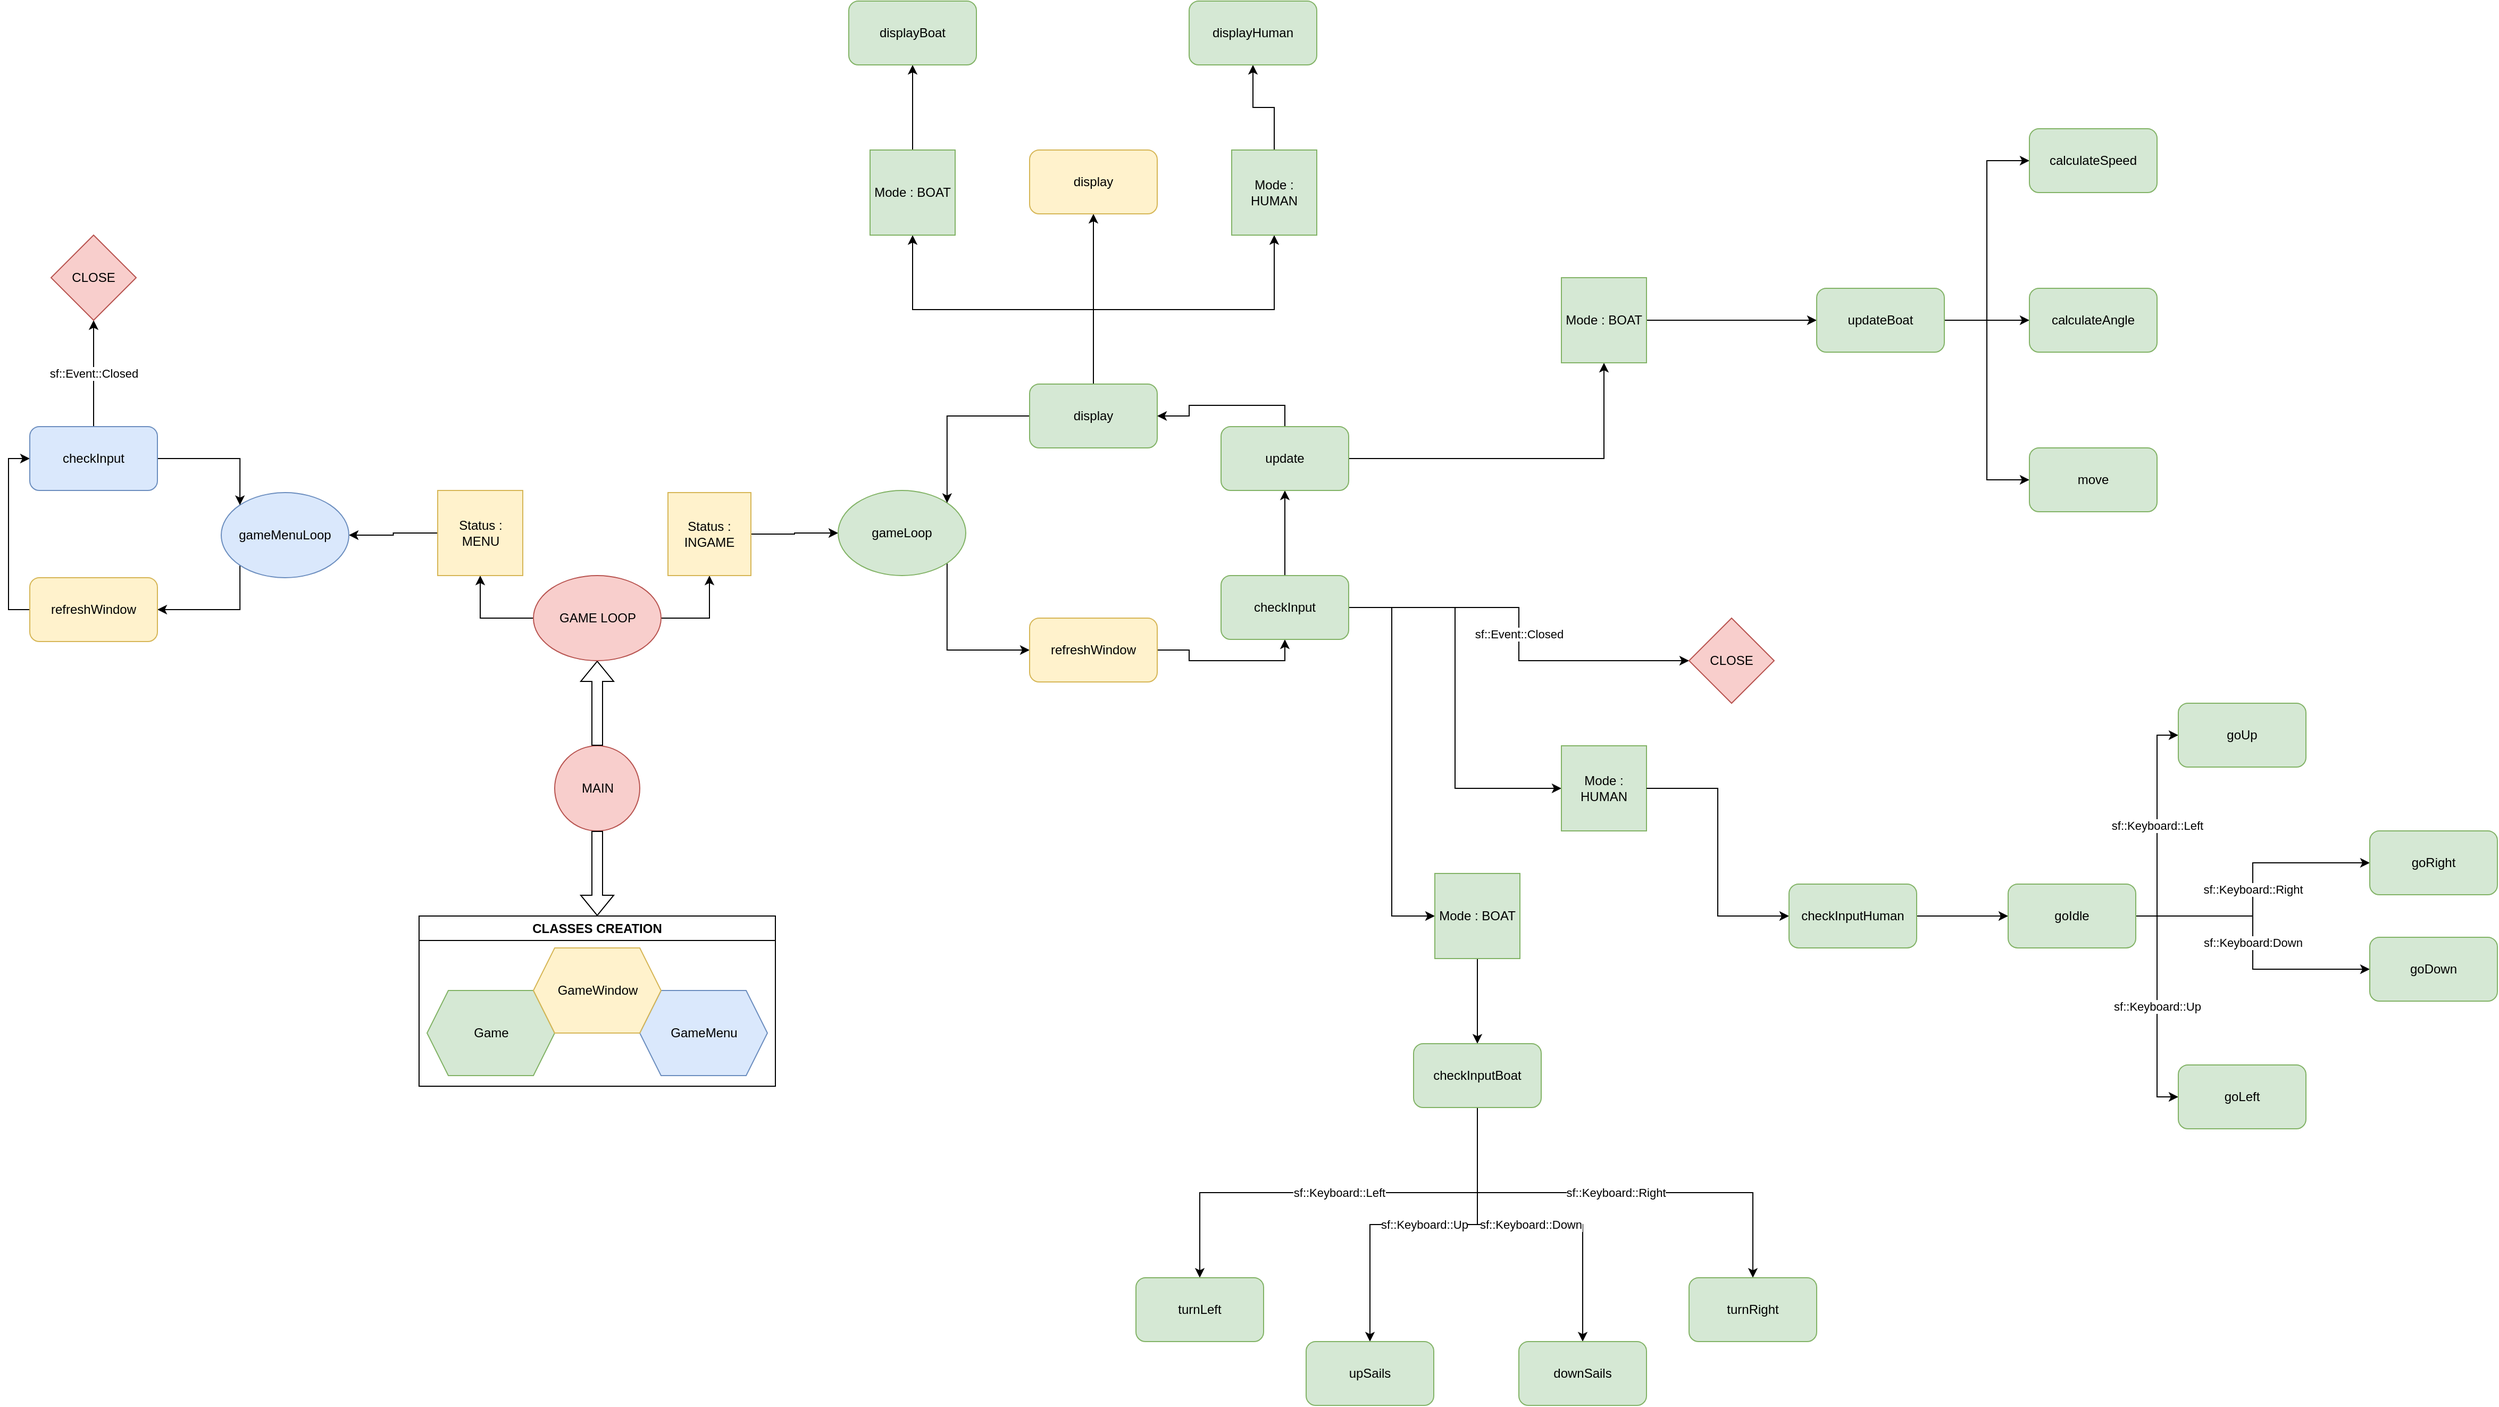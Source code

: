 <mxfile version="21.1.2" type="device">
  <diagram id="C5RBs43oDa-KdzZeNtuy" name="Page-1">
    <mxGraphModel dx="2420" dy="2106" grid="1" gridSize="10" guides="1" tooltips="1" connect="1" arrows="1" fold="1" page="1" pageScale="1" pageWidth="827" pageHeight="1169" math="0" shadow="0">
      <root>
        <mxCell id="WIyWlLk6GJQsqaUBKTNV-0" />
        <mxCell id="WIyWlLk6GJQsqaUBKTNV-1" parent="WIyWlLk6GJQsqaUBKTNV-0" />
        <mxCell id="9nNA_s4bzroNJE-tHRaO-0" value="MAIN" style="ellipse;whiteSpace=wrap;html=1;aspect=fixed;fillColor=#f8cecc;strokeColor=#b85450;" vertex="1" parent="WIyWlLk6GJQsqaUBKTNV-1">
          <mxGeometry x="373.5" y="400" width="80" height="80" as="geometry" />
        </mxCell>
        <mxCell id="9nNA_s4bzroNJE-tHRaO-8" value="CLASSES CREATION" style="swimlane;whiteSpace=wrap;html=1;" vertex="1" parent="WIyWlLk6GJQsqaUBKTNV-1">
          <mxGeometry x="246" y="560" width="335" height="160" as="geometry" />
        </mxCell>
        <mxCell id="9nNA_s4bzroNJE-tHRaO-6" value="GameMenu" style="shape=hexagon;perimeter=hexagonPerimeter2;whiteSpace=wrap;html=1;fixedSize=1;fillColor=#dae8fc;strokeColor=#6c8ebf;" vertex="1" parent="9nNA_s4bzroNJE-tHRaO-8">
          <mxGeometry x="207.5" y="70" width="120" height="80" as="geometry" />
        </mxCell>
        <mxCell id="9nNA_s4bzroNJE-tHRaO-7" value="Game" style="shape=hexagon;perimeter=hexagonPerimeter2;whiteSpace=wrap;html=1;fixedSize=1;fillColor=#d5e8d4;strokeColor=#82b366;" vertex="1" parent="9nNA_s4bzroNJE-tHRaO-8">
          <mxGeometry x="7.5" y="70" width="120" height="80" as="geometry" />
        </mxCell>
        <mxCell id="9nNA_s4bzroNJE-tHRaO-5" value="GameWindow" style="shape=hexagon;perimeter=hexagonPerimeter2;whiteSpace=wrap;html=1;fixedSize=1;fillColor=#fff2cc;strokeColor=#d6b656;" vertex="1" parent="9nNA_s4bzroNJE-tHRaO-8">
          <mxGeometry x="107.5" y="30" width="120" height="80" as="geometry" />
        </mxCell>
        <mxCell id="9nNA_s4bzroNJE-tHRaO-11" value="" style="shape=flexArrow;endArrow=classic;html=1;rounded=0;entryX=0.5;entryY=0;entryDx=0;entryDy=0;exitX=0.5;exitY=1;exitDx=0;exitDy=0;" edge="1" parent="WIyWlLk6GJQsqaUBKTNV-1" source="9nNA_s4bzroNJE-tHRaO-0" target="9nNA_s4bzroNJE-tHRaO-8">
          <mxGeometry width="50" height="50" relative="1" as="geometry">
            <mxPoint x="413.5" y="490" as="sourcePoint" />
            <mxPoint x="462.5" y="430" as="targetPoint" />
          </mxGeometry>
        </mxCell>
        <mxCell id="9nNA_s4bzroNJE-tHRaO-13" value="" style="shape=flexArrow;endArrow=classic;html=1;rounded=0;entryX=0.5;entryY=1;entryDx=0;entryDy=0;exitX=0.5;exitY=0;exitDx=0;exitDy=0;" edge="1" parent="WIyWlLk6GJQsqaUBKTNV-1" source="9nNA_s4bzroNJE-tHRaO-0">
          <mxGeometry width="50" height="50" relative="1" as="geometry">
            <mxPoint x="503.5" y="370" as="sourcePoint" />
            <mxPoint x="413.5" y="320" as="targetPoint" />
          </mxGeometry>
        </mxCell>
        <mxCell id="9nNA_s4bzroNJE-tHRaO-46" style="edgeStyle=orthogonalEdgeStyle;rounded=0;orthogonalLoop=1;jettySize=auto;html=1;exitX=0;exitY=0.5;exitDx=0;exitDy=0;entryX=0.5;entryY=1;entryDx=0;entryDy=0;" edge="1" parent="WIyWlLk6GJQsqaUBKTNV-1" source="9nNA_s4bzroNJE-tHRaO-14" target="9nNA_s4bzroNJE-tHRaO-15">
          <mxGeometry relative="1" as="geometry" />
        </mxCell>
        <mxCell id="9nNA_s4bzroNJE-tHRaO-47" style="edgeStyle=orthogonalEdgeStyle;rounded=0;orthogonalLoop=1;jettySize=auto;html=1;exitX=1;exitY=0.5;exitDx=0;exitDy=0;entryX=0.5;entryY=1;entryDx=0;entryDy=0;" edge="1" parent="WIyWlLk6GJQsqaUBKTNV-1" source="9nNA_s4bzroNJE-tHRaO-14" target="9nNA_s4bzroNJE-tHRaO-16">
          <mxGeometry relative="1" as="geometry" />
        </mxCell>
        <mxCell id="9nNA_s4bzroNJE-tHRaO-14" value="GAME LOOP" style="ellipse;whiteSpace=wrap;html=1;fillColor=#f8cecc;strokeColor=#b85450;" vertex="1" parent="WIyWlLk6GJQsqaUBKTNV-1">
          <mxGeometry x="353.5" y="240" width="120" height="80" as="geometry" />
        </mxCell>
        <mxCell id="9nNA_s4bzroNJE-tHRaO-48" style="edgeStyle=orthogonalEdgeStyle;rounded=0;orthogonalLoop=1;jettySize=auto;html=1;exitX=0;exitY=0.5;exitDx=0;exitDy=0;entryX=1;entryY=0.5;entryDx=0;entryDy=0;" edge="1" parent="WIyWlLk6GJQsqaUBKTNV-1" source="9nNA_s4bzroNJE-tHRaO-15" target="9nNA_s4bzroNJE-tHRaO-21">
          <mxGeometry relative="1" as="geometry" />
        </mxCell>
        <mxCell id="9nNA_s4bzroNJE-tHRaO-15" value="Status : MENU" style="whiteSpace=wrap;html=1;aspect=fixed;fillColor=#fff2cc;strokeColor=#d6b656;" vertex="1" parent="WIyWlLk6GJQsqaUBKTNV-1">
          <mxGeometry x="263.5" y="160" width="80" height="80" as="geometry" />
        </mxCell>
        <mxCell id="9nNA_s4bzroNJE-tHRaO-49" style="edgeStyle=orthogonalEdgeStyle;rounded=0;orthogonalLoop=1;jettySize=auto;html=1;exitX=1;exitY=0.5;exitDx=0;exitDy=0;entryX=0;entryY=0.5;entryDx=0;entryDy=0;" edge="1" parent="WIyWlLk6GJQsqaUBKTNV-1" source="9nNA_s4bzroNJE-tHRaO-16" target="9nNA_s4bzroNJE-tHRaO-22">
          <mxGeometry relative="1" as="geometry" />
        </mxCell>
        <mxCell id="9nNA_s4bzroNJE-tHRaO-16" value="Status : INGAME" style="whiteSpace=wrap;html=1;aspect=fixed;fillColor=#fff2cc;strokeColor=#d6b656;" vertex="1" parent="WIyWlLk6GJQsqaUBKTNV-1">
          <mxGeometry x="480" y="162" width="78" height="78" as="geometry" />
        </mxCell>
        <mxCell id="9nNA_s4bzroNJE-tHRaO-50" style="edgeStyle=orthogonalEdgeStyle;rounded=0;orthogonalLoop=1;jettySize=auto;html=1;exitX=0;exitY=1;exitDx=0;exitDy=0;entryX=1;entryY=0.5;entryDx=0;entryDy=0;" edge="1" parent="WIyWlLk6GJQsqaUBKTNV-1" source="9nNA_s4bzroNJE-tHRaO-21" target="9nNA_s4bzroNJE-tHRaO-25">
          <mxGeometry relative="1" as="geometry">
            <Array as="points">
              <mxPoint x="78" y="272" />
            </Array>
          </mxGeometry>
        </mxCell>
        <mxCell id="9nNA_s4bzroNJE-tHRaO-21" value="gameMenuLoop" style="ellipse;whiteSpace=wrap;html=1;fillColor=#dae8fc;strokeColor=#6c8ebf;" vertex="1" parent="WIyWlLk6GJQsqaUBKTNV-1">
          <mxGeometry x="60" y="162" width="120" height="80" as="geometry" />
        </mxCell>
        <mxCell id="9nNA_s4bzroNJE-tHRaO-45" style="edgeStyle=orthogonalEdgeStyle;rounded=0;orthogonalLoop=1;jettySize=auto;html=1;exitX=1;exitY=1;exitDx=0;exitDy=0;entryX=0;entryY=0.5;entryDx=0;entryDy=0;" edge="1" parent="WIyWlLk6GJQsqaUBKTNV-1" source="9nNA_s4bzroNJE-tHRaO-22" target="9nNA_s4bzroNJE-tHRaO-30">
          <mxGeometry relative="1" as="geometry">
            <Array as="points">
              <mxPoint x="742" y="310" />
            </Array>
          </mxGeometry>
        </mxCell>
        <mxCell id="9nNA_s4bzroNJE-tHRaO-22" value="gameLoop" style="ellipse;whiteSpace=wrap;html=1;fillColor=#d5e8d4;strokeColor=#82b366;" vertex="1" parent="WIyWlLk6GJQsqaUBKTNV-1">
          <mxGeometry x="640" y="160" width="120" height="80" as="geometry" />
        </mxCell>
        <mxCell id="9nNA_s4bzroNJE-tHRaO-52" style="edgeStyle=orthogonalEdgeStyle;rounded=0;orthogonalLoop=1;jettySize=auto;html=1;exitX=0;exitY=0.5;exitDx=0;exitDy=0;entryX=0;entryY=0.5;entryDx=0;entryDy=0;" edge="1" parent="WIyWlLk6GJQsqaUBKTNV-1" source="9nNA_s4bzroNJE-tHRaO-25" target="9nNA_s4bzroNJE-tHRaO-26">
          <mxGeometry relative="1" as="geometry" />
        </mxCell>
        <mxCell id="9nNA_s4bzroNJE-tHRaO-25" value="refreshWindow" style="rounded=1;whiteSpace=wrap;html=1;fillColor=#fff2cc;strokeColor=#d6b656;" vertex="1" parent="WIyWlLk6GJQsqaUBKTNV-1">
          <mxGeometry x="-120" y="242" width="120" height="60" as="geometry" />
        </mxCell>
        <mxCell id="9nNA_s4bzroNJE-tHRaO-53" style="edgeStyle=orthogonalEdgeStyle;rounded=0;orthogonalLoop=1;jettySize=auto;html=1;exitX=1;exitY=0.5;exitDx=0;exitDy=0;entryX=0;entryY=0;entryDx=0;entryDy=0;" edge="1" parent="WIyWlLk6GJQsqaUBKTNV-1" source="9nNA_s4bzroNJE-tHRaO-26" target="9nNA_s4bzroNJE-tHRaO-21">
          <mxGeometry relative="1" as="geometry" />
        </mxCell>
        <mxCell id="9nNA_s4bzroNJE-tHRaO-62" value="sf::Event::Closed" style="edgeStyle=orthogonalEdgeStyle;rounded=0;orthogonalLoop=1;jettySize=auto;html=1;exitX=0.5;exitY=0;exitDx=0;exitDy=0;entryX=0.5;entryY=1;entryDx=0;entryDy=0;" edge="1" parent="WIyWlLk6GJQsqaUBKTNV-1" source="9nNA_s4bzroNJE-tHRaO-26" target="9nNA_s4bzroNJE-tHRaO-34">
          <mxGeometry relative="1" as="geometry" />
        </mxCell>
        <mxCell id="9nNA_s4bzroNJE-tHRaO-26" value="checkInput" style="rounded=1;whiteSpace=wrap;html=1;fillColor=#dae8fc;strokeColor=#6c8ebf;" vertex="1" parent="WIyWlLk6GJQsqaUBKTNV-1">
          <mxGeometry x="-120" y="100" width="120" height="60" as="geometry" />
        </mxCell>
        <mxCell id="9nNA_s4bzroNJE-tHRaO-41" style="edgeStyle=orthogonalEdgeStyle;rounded=0;orthogonalLoop=1;jettySize=auto;html=1;exitX=1;exitY=0.5;exitDx=0;exitDy=0;entryX=0.5;entryY=1;entryDx=0;entryDy=0;" edge="1" parent="WIyWlLk6GJQsqaUBKTNV-1" source="9nNA_s4bzroNJE-tHRaO-30" target="9nNA_s4bzroNJE-tHRaO-31">
          <mxGeometry relative="1" as="geometry" />
        </mxCell>
        <mxCell id="9nNA_s4bzroNJE-tHRaO-30" value="refreshWindow" style="rounded=1;whiteSpace=wrap;html=1;fillColor=#fff2cc;strokeColor=#d6b656;" vertex="1" parent="WIyWlLk6GJQsqaUBKTNV-1">
          <mxGeometry x="820" y="280" width="120" height="60" as="geometry" />
        </mxCell>
        <mxCell id="9nNA_s4bzroNJE-tHRaO-42" style="edgeStyle=orthogonalEdgeStyle;rounded=0;orthogonalLoop=1;jettySize=auto;html=1;exitX=0.5;exitY=0;exitDx=0;exitDy=0;entryX=0.5;entryY=1;entryDx=0;entryDy=0;" edge="1" parent="WIyWlLk6GJQsqaUBKTNV-1" source="9nNA_s4bzroNJE-tHRaO-31" target="9nNA_s4bzroNJE-tHRaO-39">
          <mxGeometry relative="1" as="geometry" />
        </mxCell>
        <mxCell id="9nNA_s4bzroNJE-tHRaO-59" style="edgeStyle=orthogonalEdgeStyle;rounded=0;orthogonalLoop=1;jettySize=auto;html=1;exitX=1;exitY=0.5;exitDx=0;exitDy=0;entryX=0;entryY=0.5;entryDx=0;entryDy=0;" edge="1" parent="WIyWlLk6GJQsqaUBKTNV-1" source="9nNA_s4bzroNJE-tHRaO-31" target="9nNA_s4bzroNJE-tHRaO-58">
          <mxGeometry relative="1" as="geometry" />
        </mxCell>
        <mxCell id="9nNA_s4bzroNJE-tHRaO-60" style="edgeStyle=orthogonalEdgeStyle;rounded=0;orthogonalLoop=1;jettySize=auto;html=1;exitX=1;exitY=0.5;exitDx=0;exitDy=0;entryX=0;entryY=0.5;entryDx=0;entryDy=0;" edge="1" parent="WIyWlLk6GJQsqaUBKTNV-1" source="9nNA_s4bzroNJE-tHRaO-31" target="9nNA_s4bzroNJE-tHRaO-57">
          <mxGeometry relative="1" as="geometry" />
        </mxCell>
        <mxCell id="9nNA_s4bzroNJE-tHRaO-61" value="sf::Event::Closed" style="edgeStyle=orthogonalEdgeStyle;rounded=0;orthogonalLoop=1;jettySize=auto;html=1;exitX=1;exitY=0.5;exitDx=0;exitDy=0;entryX=0;entryY=0.5;entryDx=0;entryDy=0;" edge="1" parent="WIyWlLk6GJQsqaUBKTNV-1" source="9nNA_s4bzroNJE-tHRaO-31" target="9nNA_s4bzroNJE-tHRaO-54">
          <mxGeometry relative="1" as="geometry" />
        </mxCell>
        <mxCell id="9nNA_s4bzroNJE-tHRaO-31" value="checkInput" style="rounded=1;whiteSpace=wrap;html=1;fillColor=#d5e8d4;strokeColor=#82b366;" vertex="1" parent="WIyWlLk6GJQsqaUBKTNV-1">
          <mxGeometry x="1000" y="240" width="120" height="60" as="geometry" />
        </mxCell>
        <mxCell id="9nNA_s4bzroNJE-tHRaO-34" value="CLOSE" style="rhombus;whiteSpace=wrap;html=1;fillColor=#f8cecc;strokeColor=#b85450;" vertex="1" parent="WIyWlLk6GJQsqaUBKTNV-1">
          <mxGeometry x="-100" y="-80" width="80" height="80" as="geometry" />
        </mxCell>
        <mxCell id="9nNA_s4bzroNJE-tHRaO-44" style="edgeStyle=orthogonalEdgeStyle;rounded=0;orthogonalLoop=1;jettySize=auto;html=1;exitX=0;exitY=0.5;exitDx=0;exitDy=0;entryX=1;entryY=0;entryDx=0;entryDy=0;" edge="1" parent="WIyWlLk6GJQsqaUBKTNV-1" source="9nNA_s4bzroNJE-tHRaO-38" target="9nNA_s4bzroNJE-tHRaO-22">
          <mxGeometry relative="1" as="geometry" />
        </mxCell>
        <mxCell id="9nNA_s4bzroNJE-tHRaO-114" style="edgeStyle=orthogonalEdgeStyle;rounded=0;orthogonalLoop=1;jettySize=auto;html=1;exitX=0.5;exitY=0;exitDx=0;exitDy=0;entryX=0.5;entryY=1;entryDx=0;entryDy=0;" edge="1" parent="WIyWlLk6GJQsqaUBKTNV-1" source="9nNA_s4bzroNJE-tHRaO-38" target="9nNA_s4bzroNJE-tHRaO-108">
          <mxGeometry relative="1" as="geometry" />
        </mxCell>
        <mxCell id="9nNA_s4bzroNJE-tHRaO-115" style="edgeStyle=orthogonalEdgeStyle;rounded=0;orthogonalLoop=1;jettySize=auto;html=1;exitX=0.5;exitY=0;exitDx=0;exitDy=0;entryX=0.5;entryY=1;entryDx=0;entryDy=0;" edge="1" parent="WIyWlLk6GJQsqaUBKTNV-1" source="9nNA_s4bzroNJE-tHRaO-38" target="9nNA_s4bzroNJE-tHRaO-109">
          <mxGeometry relative="1" as="geometry" />
        </mxCell>
        <mxCell id="9nNA_s4bzroNJE-tHRaO-117" style="edgeStyle=orthogonalEdgeStyle;rounded=0;orthogonalLoop=1;jettySize=auto;html=1;exitX=0.5;exitY=0;exitDx=0;exitDy=0;entryX=0.5;entryY=1;entryDx=0;entryDy=0;" edge="1" parent="WIyWlLk6GJQsqaUBKTNV-1" source="9nNA_s4bzroNJE-tHRaO-38" target="9nNA_s4bzroNJE-tHRaO-116">
          <mxGeometry relative="1" as="geometry" />
        </mxCell>
        <mxCell id="9nNA_s4bzroNJE-tHRaO-38" value="display" style="rounded=1;whiteSpace=wrap;html=1;fillColor=#d5e8d4;strokeColor=#82b366;" vertex="1" parent="WIyWlLk6GJQsqaUBKTNV-1">
          <mxGeometry x="820" y="60" width="120" height="60" as="geometry" />
        </mxCell>
        <mxCell id="9nNA_s4bzroNJE-tHRaO-43" style="edgeStyle=orthogonalEdgeStyle;rounded=0;orthogonalLoop=1;jettySize=auto;html=1;exitX=0.5;exitY=0;exitDx=0;exitDy=0;entryX=1;entryY=0.5;entryDx=0;entryDy=0;" edge="1" parent="WIyWlLk6GJQsqaUBKTNV-1" source="9nNA_s4bzroNJE-tHRaO-39" target="9nNA_s4bzroNJE-tHRaO-38">
          <mxGeometry relative="1" as="geometry" />
        </mxCell>
        <mxCell id="9nNA_s4bzroNJE-tHRaO-89" style="edgeStyle=orthogonalEdgeStyle;rounded=0;orthogonalLoop=1;jettySize=auto;html=1;exitX=1;exitY=0.5;exitDx=0;exitDy=0;entryX=0.5;entryY=1;entryDx=0;entryDy=0;" edge="1" parent="WIyWlLk6GJQsqaUBKTNV-1" source="9nNA_s4bzroNJE-tHRaO-39" target="9nNA_s4bzroNJE-tHRaO-88">
          <mxGeometry relative="1" as="geometry" />
        </mxCell>
        <mxCell id="9nNA_s4bzroNJE-tHRaO-39" value="update" style="rounded=1;whiteSpace=wrap;html=1;fillColor=#d5e8d4;strokeColor=#82b366;" vertex="1" parent="WIyWlLk6GJQsqaUBKTNV-1">
          <mxGeometry x="1000" y="100" width="120" height="60" as="geometry" />
        </mxCell>
        <mxCell id="9nNA_s4bzroNJE-tHRaO-54" value="CLOSE" style="rhombus;whiteSpace=wrap;html=1;fillColor=#f8cecc;strokeColor=#b85450;" vertex="1" parent="WIyWlLk6GJQsqaUBKTNV-1">
          <mxGeometry x="1440" y="280" width="80" height="80" as="geometry" />
        </mxCell>
        <mxCell id="9nNA_s4bzroNJE-tHRaO-84" value="sf::Keyboard::Left" style="edgeStyle=orthogonalEdgeStyle;rounded=0;orthogonalLoop=1;jettySize=auto;html=1;exitX=0.5;exitY=1;exitDx=0;exitDy=0;entryX=0.5;entryY=0;entryDx=0;entryDy=0;" edge="1" parent="WIyWlLk6GJQsqaUBKTNV-1" source="9nNA_s4bzroNJE-tHRaO-90" target="9nNA_s4bzroNJE-tHRaO-81">
          <mxGeometry relative="1" as="geometry" />
        </mxCell>
        <mxCell id="9nNA_s4bzroNJE-tHRaO-85" value="sf::Keyboard::Up" style="edgeStyle=orthogonalEdgeStyle;rounded=0;orthogonalLoop=1;jettySize=auto;html=1;exitX=0.5;exitY=1;exitDx=0;exitDy=0;entryX=0.5;entryY=0;entryDx=0;entryDy=0;" edge="1" parent="WIyWlLk6GJQsqaUBKTNV-1" source="9nNA_s4bzroNJE-tHRaO-90" target="9nNA_s4bzroNJE-tHRaO-79">
          <mxGeometry relative="1" as="geometry" />
        </mxCell>
        <mxCell id="9nNA_s4bzroNJE-tHRaO-86" value="sf::Keyboard::Down" style="edgeStyle=orthogonalEdgeStyle;rounded=0;orthogonalLoop=1;jettySize=auto;html=1;exitX=0.5;exitY=1;exitDx=0;exitDy=0;entryX=0.5;entryY=0;entryDx=0;entryDy=0;" edge="1" parent="WIyWlLk6GJQsqaUBKTNV-1" source="9nNA_s4bzroNJE-tHRaO-90" target="9nNA_s4bzroNJE-tHRaO-80">
          <mxGeometry relative="1" as="geometry" />
        </mxCell>
        <mxCell id="9nNA_s4bzroNJE-tHRaO-87" value="sf::Keyboard::Right" style="edgeStyle=orthogonalEdgeStyle;rounded=0;orthogonalLoop=1;jettySize=auto;html=1;exitX=0.5;exitY=1;exitDx=0;exitDy=0;entryX=0.5;entryY=0;entryDx=0;entryDy=0;" edge="1" parent="WIyWlLk6GJQsqaUBKTNV-1" source="9nNA_s4bzroNJE-tHRaO-90" target="9nNA_s4bzroNJE-tHRaO-78">
          <mxGeometry relative="1" as="geometry" />
        </mxCell>
        <mxCell id="9nNA_s4bzroNJE-tHRaO-94" style="edgeStyle=orthogonalEdgeStyle;rounded=0;orthogonalLoop=1;jettySize=auto;html=1;exitX=0.5;exitY=1;exitDx=0;exitDy=0;entryX=0.5;entryY=0;entryDx=0;entryDy=0;" edge="1" parent="WIyWlLk6GJQsqaUBKTNV-1" source="9nNA_s4bzroNJE-tHRaO-57" target="9nNA_s4bzroNJE-tHRaO-90">
          <mxGeometry relative="1" as="geometry" />
        </mxCell>
        <mxCell id="9nNA_s4bzroNJE-tHRaO-57" value="Mode : BOAT" style="whiteSpace=wrap;html=1;aspect=fixed;fillColor=#d5e8d4;strokeColor=#82b366;" vertex="1" parent="WIyWlLk6GJQsqaUBKTNV-1">
          <mxGeometry x="1201" y="520" width="80" height="80" as="geometry" />
        </mxCell>
        <mxCell id="9nNA_s4bzroNJE-tHRaO-69" style="edgeStyle=orthogonalEdgeStyle;rounded=0;orthogonalLoop=1;jettySize=auto;html=1;exitX=1;exitY=0.5;exitDx=0;exitDy=0;entryX=0;entryY=0.5;entryDx=0;entryDy=0;" edge="1" parent="WIyWlLk6GJQsqaUBKTNV-1" source="9nNA_s4bzroNJE-tHRaO-91" target="9nNA_s4bzroNJE-tHRaO-64">
          <mxGeometry relative="1" as="geometry" />
        </mxCell>
        <mxCell id="9nNA_s4bzroNJE-tHRaO-58" value="Mode : HUMAN" style="whiteSpace=wrap;html=1;aspect=fixed;fillColor=#d5e8d4;strokeColor=#82b366;" vertex="1" parent="WIyWlLk6GJQsqaUBKTNV-1">
          <mxGeometry x="1320" y="400" width="80" height="80" as="geometry" />
        </mxCell>
        <mxCell id="9nNA_s4bzroNJE-tHRaO-70" value="sf::Keyboard::Left" style="edgeStyle=orthogonalEdgeStyle;rounded=0;orthogonalLoop=1;jettySize=auto;html=1;exitX=1;exitY=0.5;exitDx=0;exitDy=0;entryX=0;entryY=0.5;entryDx=0;entryDy=0;" edge="1" parent="WIyWlLk6GJQsqaUBKTNV-1" source="9nNA_s4bzroNJE-tHRaO-64" target="9nNA_s4bzroNJE-tHRaO-66">
          <mxGeometry relative="1" as="geometry" />
        </mxCell>
        <mxCell id="9nNA_s4bzroNJE-tHRaO-71" value="sf::Keyboard::Right" style="edgeStyle=orthogonalEdgeStyle;rounded=0;orthogonalLoop=1;jettySize=auto;html=1;exitX=1;exitY=0.5;exitDx=0;exitDy=0;entryX=0;entryY=0.5;entryDx=0;entryDy=0;" edge="1" parent="WIyWlLk6GJQsqaUBKTNV-1" source="9nNA_s4bzroNJE-tHRaO-64" target="9nNA_s4bzroNJE-tHRaO-65">
          <mxGeometry relative="1" as="geometry" />
        </mxCell>
        <mxCell id="9nNA_s4bzroNJE-tHRaO-72" value="sf::Keyboard:Down" style="edgeStyle=orthogonalEdgeStyle;rounded=0;orthogonalLoop=1;jettySize=auto;html=1;exitX=1;exitY=0.5;exitDx=0;exitDy=0;entryX=0;entryY=0.5;entryDx=0;entryDy=0;" edge="1" parent="WIyWlLk6GJQsqaUBKTNV-1" source="9nNA_s4bzroNJE-tHRaO-64" target="9nNA_s4bzroNJE-tHRaO-67">
          <mxGeometry relative="1" as="geometry" />
        </mxCell>
        <mxCell id="9nNA_s4bzroNJE-tHRaO-73" value="sf::Keyboard::Up" style="edgeStyle=orthogonalEdgeStyle;rounded=0;orthogonalLoop=1;jettySize=auto;html=1;exitX=1;exitY=0.5;exitDx=0;exitDy=0;entryX=0;entryY=0.5;entryDx=0;entryDy=0;" edge="1" parent="WIyWlLk6GJQsqaUBKTNV-1" source="9nNA_s4bzroNJE-tHRaO-64" target="9nNA_s4bzroNJE-tHRaO-68">
          <mxGeometry relative="1" as="geometry" />
        </mxCell>
        <mxCell id="9nNA_s4bzroNJE-tHRaO-64" value="goIdle" style="rounded=1;whiteSpace=wrap;html=1;fillColor=#d5e8d4;strokeColor=#82b366;" vertex="1" parent="WIyWlLk6GJQsqaUBKTNV-1">
          <mxGeometry x="1740" y="530" width="120" height="60" as="geometry" />
        </mxCell>
        <mxCell id="9nNA_s4bzroNJE-tHRaO-65" value="goRight" style="rounded=1;whiteSpace=wrap;html=1;fillColor=#d5e8d4;strokeColor=#82b366;" vertex="1" parent="WIyWlLk6GJQsqaUBKTNV-1">
          <mxGeometry x="2080" y="480" width="120" height="60" as="geometry" />
        </mxCell>
        <mxCell id="9nNA_s4bzroNJE-tHRaO-66" value="goUp" style="rounded=1;whiteSpace=wrap;html=1;fillColor=#d5e8d4;strokeColor=#82b366;" vertex="1" parent="WIyWlLk6GJQsqaUBKTNV-1">
          <mxGeometry x="1900" y="360" width="120" height="60" as="geometry" />
        </mxCell>
        <mxCell id="9nNA_s4bzroNJE-tHRaO-67" value="goDown" style="rounded=1;whiteSpace=wrap;html=1;fillColor=#d5e8d4;strokeColor=#82b366;" vertex="1" parent="WIyWlLk6GJQsqaUBKTNV-1">
          <mxGeometry x="2080" y="580" width="120" height="60" as="geometry" />
        </mxCell>
        <mxCell id="9nNA_s4bzroNJE-tHRaO-68" value="goLeft" style="rounded=1;whiteSpace=wrap;html=1;fillColor=#d5e8d4;strokeColor=#82b366;" vertex="1" parent="WIyWlLk6GJQsqaUBKTNV-1">
          <mxGeometry x="1900" y="700" width="120" height="60" as="geometry" />
        </mxCell>
        <mxCell id="9nNA_s4bzroNJE-tHRaO-78" value="turnRight" style="rounded=1;whiteSpace=wrap;html=1;fillColor=#d5e8d4;strokeColor=#82b366;" vertex="1" parent="WIyWlLk6GJQsqaUBKTNV-1">
          <mxGeometry x="1440" y="900" width="120" height="60" as="geometry" />
        </mxCell>
        <mxCell id="9nNA_s4bzroNJE-tHRaO-80" value="downSails" style="rounded=1;whiteSpace=wrap;html=1;fillColor=#d5e8d4;strokeColor=#82b366;" vertex="1" parent="WIyWlLk6GJQsqaUBKTNV-1">
          <mxGeometry x="1280" y="960" width="120" height="60" as="geometry" />
        </mxCell>
        <mxCell id="9nNA_s4bzroNJE-tHRaO-81" value="turnLeft" style="rounded=1;whiteSpace=wrap;html=1;fillColor=#d5e8d4;strokeColor=#82b366;" vertex="1" parent="WIyWlLk6GJQsqaUBKTNV-1">
          <mxGeometry x="920" y="900" width="120" height="60" as="geometry" />
        </mxCell>
        <mxCell id="9nNA_s4bzroNJE-tHRaO-79" value="upSails" style="rounded=1;whiteSpace=wrap;html=1;fillColor=#d5e8d4;strokeColor=#82b366;" vertex="1" parent="WIyWlLk6GJQsqaUBKTNV-1">
          <mxGeometry x="1080" y="960" width="120" height="60" as="geometry" />
        </mxCell>
        <mxCell id="9nNA_s4bzroNJE-tHRaO-96" style="edgeStyle=orthogonalEdgeStyle;rounded=0;orthogonalLoop=1;jettySize=auto;html=1;exitX=1;exitY=0.5;exitDx=0;exitDy=0;entryX=0;entryY=0.5;entryDx=0;entryDy=0;" edge="1" parent="WIyWlLk6GJQsqaUBKTNV-1" source="9nNA_s4bzroNJE-tHRaO-88" target="9nNA_s4bzroNJE-tHRaO-95">
          <mxGeometry relative="1" as="geometry" />
        </mxCell>
        <mxCell id="9nNA_s4bzroNJE-tHRaO-88" value="Mode : BOAT" style="whiteSpace=wrap;html=1;aspect=fixed;fillColor=#d5e8d4;strokeColor=#82b366;" vertex="1" parent="WIyWlLk6GJQsqaUBKTNV-1">
          <mxGeometry x="1320" y="-40" width="80" height="80" as="geometry" />
        </mxCell>
        <mxCell id="9nNA_s4bzroNJE-tHRaO-90" value="checkInputBoat" style="rounded=1;whiteSpace=wrap;html=1;fillColor=#d5e8d4;strokeColor=#82b366;" vertex="1" parent="WIyWlLk6GJQsqaUBKTNV-1">
          <mxGeometry x="1181" y="680" width="120" height="60" as="geometry" />
        </mxCell>
        <mxCell id="9nNA_s4bzroNJE-tHRaO-92" value="" style="edgeStyle=orthogonalEdgeStyle;rounded=0;orthogonalLoop=1;jettySize=auto;html=1;exitX=1;exitY=0.5;exitDx=0;exitDy=0;entryX=0;entryY=0.5;entryDx=0;entryDy=0;" edge="1" parent="WIyWlLk6GJQsqaUBKTNV-1" source="9nNA_s4bzroNJE-tHRaO-58" target="9nNA_s4bzroNJE-tHRaO-91">
          <mxGeometry relative="1" as="geometry">
            <mxPoint x="1400" y="440" as="sourcePoint" />
            <mxPoint x="1740" y="560" as="targetPoint" />
          </mxGeometry>
        </mxCell>
        <mxCell id="9nNA_s4bzroNJE-tHRaO-91" value="checkInputHuman" style="rounded=1;whiteSpace=wrap;html=1;fillColor=#d5e8d4;strokeColor=#82b366;" vertex="1" parent="WIyWlLk6GJQsqaUBKTNV-1">
          <mxGeometry x="1534" y="530" width="120" height="60" as="geometry" />
        </mxCell>
        <mxCell id="9nNA_s4bzroNJE-tHRaO-105" style="edgeStyle=orthogonalEdgeStyle;rounded=0;orthogonalLoop=1;jettySize=auto;html=1;exitX=1;exitY=0.5;exitDx=0;exitDy=0;entryX=0;entryY=0.5;entryDx=0;entryDy=0;" edge="1" parent="WIyWlLk6GJQsqaUBKTNV-1" source="9nNA_s4bzroNJE-tHRaO-95" target="9nNA_s4bzroNJE-tHRaO-99">
          <mxGeometry relative="1" as="geometry" />
        </mxCell>
        <mxCell id="9nNA_s4bzroNJE-tHRaO-106" style="edgeStyle=orthogonalEdgeStyle;rounded=0;orthogonalLoop=1;jettySize=auto;html=1;exitX=1;exitY=0.5;exitDx=0;exitDy=0;entryX=0;entryY=0.5;entryDx=0;entryDy=0;" edge="1" parent="WIyWlLk6GJQsqaUBKTNV-1" source="9nNA_s4bzroNJE-tHRaO-95" target="9nNA_s4bzroNJE-tHRaO-98">
          <mxGeometry relative="1" as="geometry" />
        </mxCell>
        <mxCell id="9nNA_s4bzroNJE-tHRaO-107" style="edgeStyle=orthogonalEdgeStyle;rounded=0;orthogonalLoop=1;jettySize=auto;html=1;exitX=1;exitY=0.5;exitDx=0;exitDy=0;entryX=0;entryY=0.5;entryDx=0;entryDy=0;" edge="1" parent="WIyWlLk6GJQsqaUBKTNV-1" source="9nNA_s4bzroNJE-tHRaO-95" target="9nNA_s4bzroNJE-tHRaO-97">
          <mxGeometry relative="1" as="geometry" />
        </mxCell>
        <mxCell id="9nNA_s4bzroNJE-tHRaO-95" value="updateBoat" style="rounded=1;whiteSpace=wrap;html=1;fillColor=#d5e8d4;strokeColor=#82b366;" vertex="1" parent="WIyWlLk6GJQsqaUBKTNV-1">
          <mxGeometry x="1560" y="-30" width="120" height="60" as="geometry" />
        </mxCell>
        <mxCell id="9nNA_s4bzroNJE-tHRaO-97" value="move" style="rounded=1;whiteSpace=wrap;html=1;fillColor=#d5e8d4;strokeColor=#82b366;" vertex="1" parent="WIyWlLk6GJQsqaUBKTNV-1">
          <mxGeometry x="1760" y="120" width="120" height="60" as="geometry" />
        </mxCell>
        <mxCell id="9nNA_s4bzroNJE-tHRaO-98" value="calculateAngle" style="rounded=1;whiteSpace=wrap;html=1;fillColor=#d5e8d4;strokeColor=#82b366;" vertex="1" parent="WIyWlLk6GJQsqaUBKTNV-1">
          <mxGeometry x="1760" y="-30" width="120" height="60" as="geometry" />
        </mxCell>
        <mxCell id="9nNA_s4bzroNJE-tHRaO-99" value="calculateSpeed" style="rounded=1;whiteSpace=wrap;html=1;fillColor=#d5e8d4;strokeColor=#82b366;" vertex="1" parent="WIyWlLk6GJQsqaUBKTNV-1">
          <mxGeometry x="1760" y="-180" width="120" height="60" as="geometry" />
        </mxCell>
        <mxCell id="9nNA_s4bzroNJE-tHRaO-113" style="edgeStyle=orthogonalEdgeStyle;rounded=0;orthogonalLoop=1;jettySize=auto;html=1;exitX=0.5;exitY=0;exitDx=0;exitDy=0;entryX=0.5;entryY=1;entryDx=0;entryDy=0;" edge="1" parent="WIyWlLk6GJQsqaUBKTNV-1" source="9nNA_s4bzroNJE-tHRaO-108" target="9nNA_s4bzroNJE-tHRaO-111">
          <mxGeometry relative="1" as="geometry" />
        </mxCell>
        <mxCell id="9nNA_s4bzroNJE-tHRaO-108" value="Mode : HUMAN" style="whiteSpace=wrap;html=1;aspect=fixed;fillColor=#d5e8d4;strokeColor=#82b366;" vertex="1" parent="WIyWlLk6GJQsqaUBKTNV-1">
          <mxGeometry x="1010" y="-160" width="80" height="80" as="geometry" />
        </mxCell>
        <mxCell id="9nNA_s4bzroNJE-tHRaO-112" style="edgeStyle=orthogonalEdgeStyle;rounded=0;orthogonalLoop=1;jettySize=auto;html=1;exitX=0.5;exitY=0;exitDx=0;exitDy=0;entryX=0.5;entryY=1;entryDx=0;entryDy=0;" edge="1" parent="WIyWlLk6GJQsqaUBKTNV-1" source="9nNA_s4bzroNJE-tHRaO-109" target="9nNA_s4bzroNJE-tHRaO-110">
          <mxGeometry relative="1" as="geometry" />
        </mxCell>
        <mxCell id="9nNA_s4bzroNJE-tHRaO-109" value="Mode : BOAT" style="whiteSpace=wrap;html=1;aspect=fixed;fillColor=#d5e8d4;strokeColor=#82b366;" vertex="1" parent="WIyWlLk6GJQsqaUBKTNV-1">
          <mxGeometry x="670" y="-160" width="80" height="80" as="geometry" />
        </mxCell>
        <mxCell id="9nNA_s4bzroNJE-tHRaO-110" value="displayBoat" style="rounded=1;whiteSpace=wrap;html=1;fillColor=#d5e8d4;strokeColor=#82b366;" vertex="1" parent="WIyWlLk6GJQsqaUBKTNV-1">
          <mxGeometry x="650" y="-300" width="120" height="60" as="geometry" />
        </mxCell>
        <mxCell id="9nNA_s4bzroNJE-tHRaO-111" value="displayHuman" style="rounded=1;whiteSpace=wrap;html=1;fillColor=#d5e8d4;strokeColor=#82b366;" vertex="1" parent="WIyWlLk6GJQsqaUBKTNV-1">
          <mxGeometry x="970" y="-300" width="120" height="60" as="geometry" />
        </mxCell>
        <mxCell id="9nNA_s4bzroNJE-tHRaO-116" value="display" style="rounded=1;whiteSpace=wrap;html=1;fillColor=#fff2cc;strokeColor=#d6b656;" vertex="1" parent="WIyWlLk6GJQsqaUBKTNV-1">
          <mxGeometry x="820" y="-160" width="120" height="60" as="geometry" />
        </mxCell>
      </root>
    </mxGraphModel>
  </diagram>
</mxfile>
